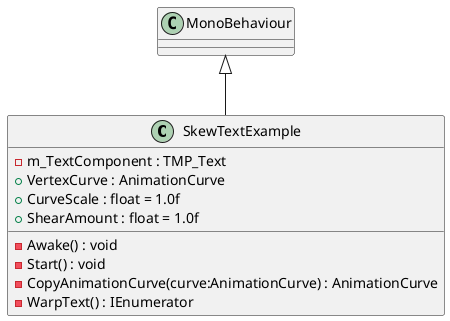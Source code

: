 @startuml
class SkewTextExample {
    - m_TextComponent : TMP_Text
    + VertexCurve : AnimationCurve
    + CurveScale : float = 1.0f
    + ShearAmount : float = 1.0f
    - Awake() : void
    - Start() : void
    - CopyAnimationCurve(curve:AnimationCurve) : AnimationCurve
    - WarpText() : IEnumerator
}
MonoBehaviour <|-- SkewTextExample
@enduml
